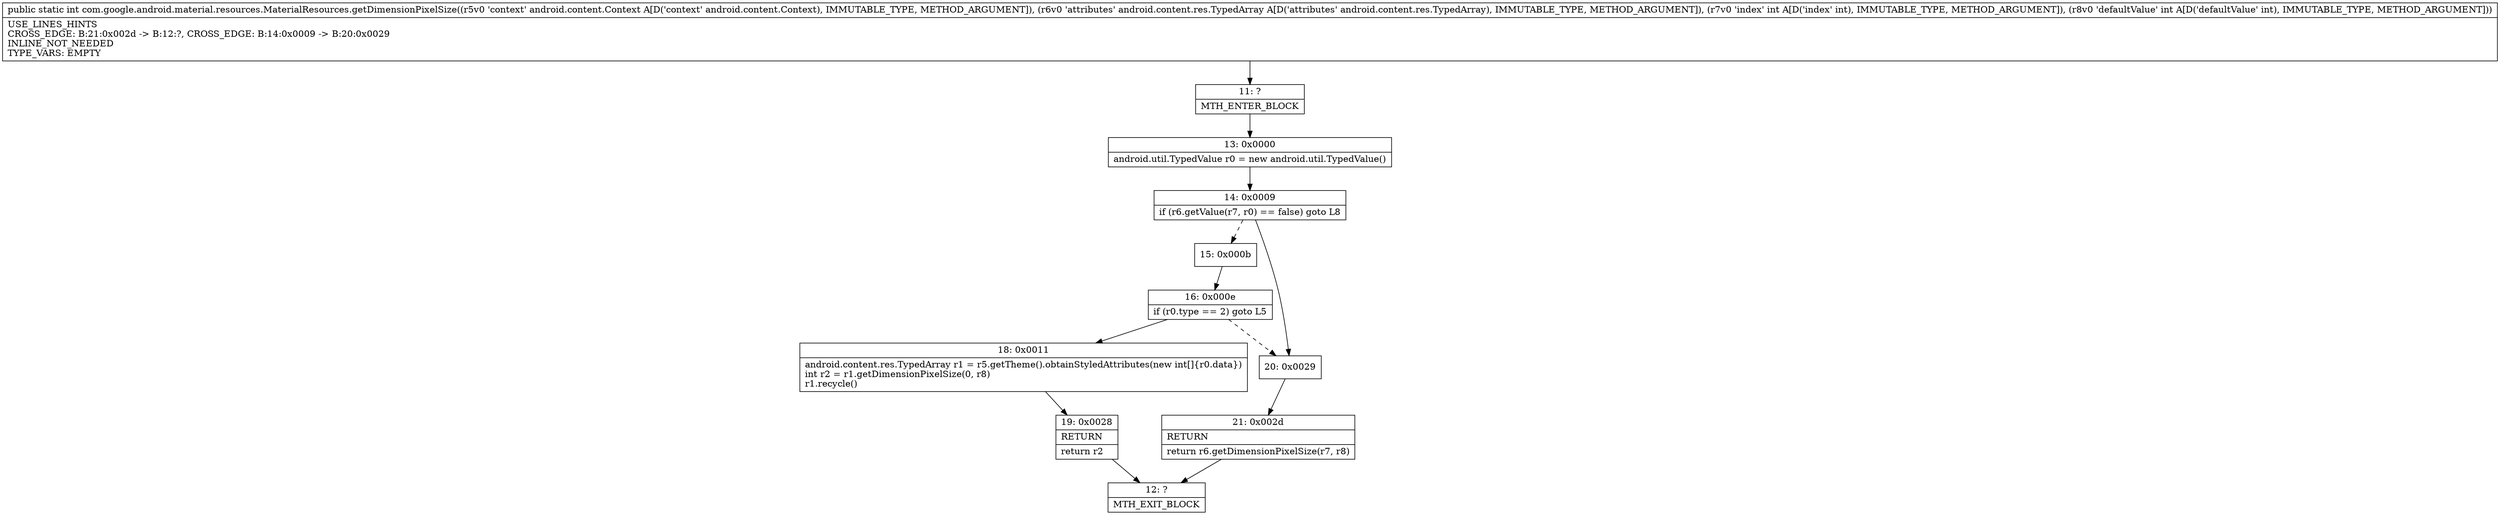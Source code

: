 digraph "CFG forcom.google.android.material.resources.MaterialResources.getDimensionPixelSize(Landroid\/content\/Context;Landroid\/content\/res\/TypedArray;II)I" {
Node_11 [shape=record,label="{11\:\ ?|MTH_ENTER_BLOCK\l}"];
Node_13 [shape=record,label="{13\:\ 0x0000|android.util.TypedValue r0 = new android.util.TypedValue()\l}"];
Node_14 [shape=record,label="{14\:\ 0x0009|if (r6.getValue(r7, r0) == false) goto L8\l}"];
Node_15 [shape=record,label="{15\:\ 0x000b}"];
Node_16 [shape=record,label="{16\:\ 0x000e|if (r0.type == 2) goto L5\l}"];
Node_18 [shape=record,label="{18\:\ 0x0011|android.content.res.TypedArray r1 = r5.getTheme().obtainStyledAttributes(new int[]\{r0.data\})\lint r2 = r1.getDimensionPixelSize(0, r8)\lr1.recycle()\l}"];
Node_19 [shape=record,label="{19\:\ 0x0028|RETURN\l|return r2\l}"];
Node_12 [shape=record,label="{12\:\ ?|MTH_EXIT_BLOCK\l}"];
Node_20 [shape=record,label="{20\:\ 0x0029}"];
Node_21 [shape=record,label="{21\:\ 0x002d|RETURN\l|return r6.getDimensionPixelSize(r7, r8)\l}"];
MethodNode[shape=record,label="{public static int com.google.android.material.resources.MaterialResources.getDimensionPixelSize((r5v0 'context' android.content.Context A[D('context' android.content.Context), IMMUTABLE_TYPE, METHOD_ARGUMENT]), (r6v0 'attributes' android.content.res.TypedArray A[D('attributes' android.content.res.TypedArray), IMMUTABLE_TYPE, METHOD_ARGUMENT]), (r7v0 'index' int A[D('index' int), IMMUTABLE_TYPE, METHOD_ARGUMENT]), (r8v0 'defaultValue' int A[D('defaultValue' int), IMMUTABLE_TYPE, METHOD_ARGUMENT]))  | USE_LINES_HINTS\lCROSS_EDGE: B:21:0x002d \-\> B:12:?, CROSS_EDGE: B:14:0x0009 \-\> B:20:0x0029\lINLINE_NOT_NEEDED\lTYPE_VARS: EMPTY\l}"];
MethodNode -> Node_11;Node_11 -> Node_13;
Node_13 -> Node_14;
Node_14 -> Node_15[style=dashed];
Node_14 -> Node_20;
Node_15 -> Node_16;
Node_16 -> Node_18;
Node_16 -> Node_20[style=dashed];
Node_18 -> Node_19;
Node_19 -> Node_12;
Node_20 -> Node_21;
Node_21 -> Node_12;
}

